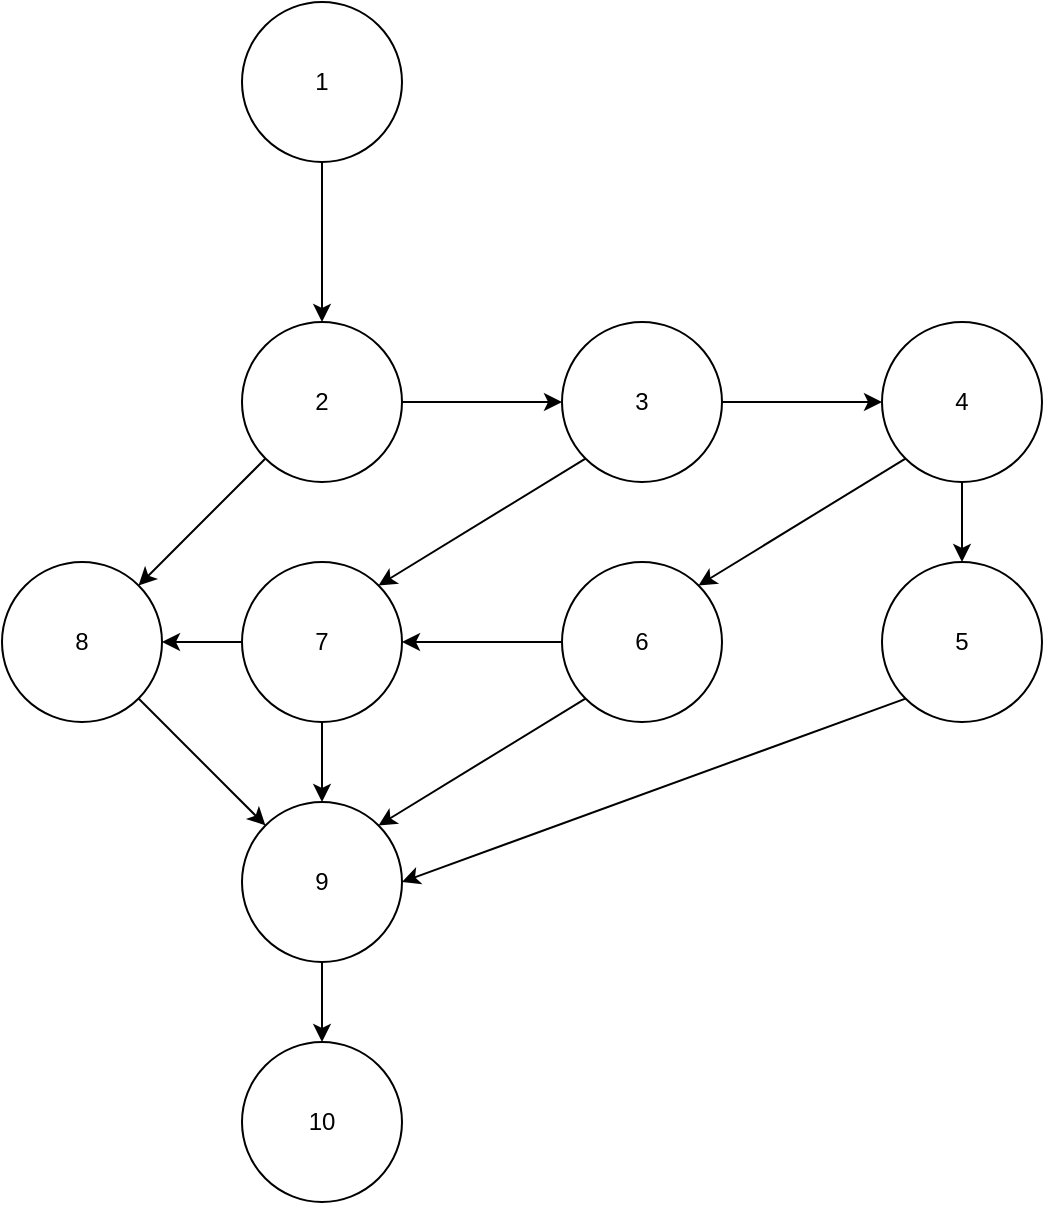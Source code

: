 <mxfile version="26.2.4">
  <diagram name="第 1 页" id="wGF2xLPZLpaMPtjzQxkS">
    <mxGraphModel dx="1044" dy="881" grid="1" gridSize="10" guides="1" tooltips="1" connect="1" arrows="1" fold="1" page="1" pageScale="1" pageWidth="827" pageHeight="1169" math="0" shadow="0">
      <root>
        <mxCell id="0" />
        <mxCell id="1" parent="0" />
        <mxCell id="42X3hDEc5ZLvo6Z6F42K-3" value="" style="edgeStyle=orthogonalEdgeStyle;rounded=0;orthogonalLoop=1;jettySize=auto;html=1;" edge="1" parent="1" source="42X3hDEc5ZLvo6Z6F42K-1" target="42X3hDEc5ZLvo6Z6F42K-2">
          <mxGeometry relative="1" as="geometry" />
        </mxCell>
        <mxCell id="42X3hDEc5ZLvo6Z6F42K-1" value="1" style="ellipse;whiteSpace=wrap;html=1;aspect=fixed;" vertex="1" parent="1">
          <mxGeometry x="320" y="120" width="80" height="80" as="geometry" />
        </mxCell>
        <mxCell id="42X3hDEc5ZLvo6Z6F42K-5" value="" style="edgeStyle=orthogonalEdgeStyle;rounded=0;orthogonalLoop=1;jettySize=auto;html=1;" edge="1" parent="1" source="42X3hDEc5ZLvo6Z6F42K-2" target="42X3hDEc5ZLvo6Z6F42K-4">
          <mxGeometry relative="1" as="geometry" />
        </mxCell>
        <mxCell id="42X3hDEc5ZLvo6Z6F42K-2" value="2" style="ellipse;whiteSpace=wrap;html=1;aspect=fixed;" vertex="1" parent="1">
          <mxGeometry x="320" y="280" width="80" height="80" as="geometry" />
        </mxCell>
        <mxCell id="42X3hDEc5ZLvo6Z6F42K-7" value="" style="edgeStyle=orthogonalEdgeStyle;rounded=0;orthogonalLoop=1;jettySize=auto;html=1;" edge="1" parent="1" source="42X3hDEc5ZLvo6Z6F42K-4" target="42X3hDEc5ZLvo6Z6F42K-6">
          <mxGeometry relative="1" as="geometry" />
        </mxCell>
        <mxCell id="42X3hDEc5ZLvo6Z6F42K-4" value="3" style="ellipse;whiteSpace=wrap;html=1;aspect=fixed;" vertex="1" parent="1">
          <mxGeometry x="480" y="280" width="80" height="80" as="geometry" />
        </mxCell>
        <mxCell id="42X3hDEc5ZLvo6Z6F42K-9" value="" style="edgeStyle=orthogonalEdgeStyle;rounded=0;orthogonalLoop=1;jettySize=auto;html=1;" edge="1" parent="1" source="42X3hDEc5ZLvo6Z6F42K-6" target="42X3hDEc5ZLvo6Z6F42K-8">
          <mxGeometry relative="1" as="geometry" />
        </mxCell>
        <mxCell id="42X3hDEc5ZLvo6Z6F42K-6" value="4" style="ellipse;whiteSpace=wrap;html=1;aspect=fixed;" vertex="1" parent="1">
          <mxGeometry x="640" y="280" width="80" height="80" as="geometry" />
        </mxCell>
        <mxCell id="42X3hDEc5ZLvo6Z6F42K-8" value="5" style="ellipse;whiteSpace=wrap;html=1;aspect=fixed;" vertex="1" parent="1">
          <mxGeometry x="640" y="400" width="80" height="80" as="geometry" />
        </mxCell>
        <mxCell id="42X3hDEc5ZLvo6Z6F42K-22" value="" style="edgeStyle=orthogonalEdgeStyle;rounded=0;orthogonalLoop=1;jettySize=auto;html=1;" edge="1" parent="1" source="42X3hDEc5ZLvo6Z6F42K-10" target="42X3hDEc5ZLvo6Z6F42K-16">
          <mxGeometry relative="1" as="geometry" />
        </mxCell>
        <mxCell id="42X3hDEc5ZLvo6Z6F42K-10" value="6" style="ellipse;whiteSpace=wrap;html=1;aspect=fixed;direction=south;" vertex="1" parent="1">
          <mxGeometry x="480" y="400" width="80" height="80" as="geometry" />
        </mxCell>
        <mxCell id="42X3hDEc5ZLvo6Z6F42K-15" value="" style="endArrow=classic;html=1;rounded=0;entryX=0;entryY=0;entryDx=0;entryDy=0;exitX=0;exitY=1;exitDx=0;exitDy=0;" edge="1" parent="1" source="42X3hDEc5ZLvo6Z6F42K-6" target="42X3hDEc5ZLvo6Z6F42K-10">
          <mxGeometry width="50" height="50" relative="1" as="geometry">
            <mxPoint x="390" y="480" as="sourcePoint" />
            <mxPoint x="440" y="430" as="targetPoint" />
          </mxGeometry>
        </mxCell>
        <mxCell id="42X3hDEc5ZLvo6Z6F42K-21" value="" style="edgeStyle=orthogonalEdgeStyle;rounded=0;orthogonalLoop=1;jettySize=auto;html=1;" edge="1" parent="1" source="42X3hDEc5ZLvo6Z6F42K-16" target="42X3hDEc5ZLvo6Z6F42K-18">
          <mxGeometry relative="1" as="geometry" />
        </mxCell>
        <mxCell id="42X3hDEc5ZLvo6Z6F42K-23" value="" style="edgeStyle=orthogonalEdgeStyle;rounded=0;orthogonalLoop=1;jettySize=auto;html=1;" edge="1" parent="1" source="42X3hDEc5ZLvo6Z6F42K-16" target="42X3hDEc5ZLvo6Z6F42K-17">
          <mxGeometry relative="1" as="geometry" />
        </mxCell>
        <mxCell id="42X3hDEc5ZLvo6Z6F42K-16" value="7" style="ellipse;whiteSpace=wrap;html=1;aspect=fixed;" vertex="1" parent="1">
          <mxGeometry x="320" y="400" width="80" height="80" as="geometry" />
        </mxCell>
        <mxCell id="42X3hDEc5ZLvo6Z6F42K-17" value="8" style="ellipse;whiteSpace=wrap;html=1;aspect=fixed;" vertex="1" parent="1">
          <mxGeometry x="200" y="400" width="80" height="80" as="geometry" />
        </mxCell>
        <mxCell id="42X3hDEc5ZLvo6Z6F42K-20" value="" style="edgeStyle=orthogonalEdgeStyle;rounded=0;orthogonalLoop=1;jettySize=auto;html=1;" edge="1" parent="1" source="42X3hDEc5ZLvo6Z6F42K-18" target="42X3hDEc5ZLvo6Z6F42K-19">
          <mxGeometry relative="1" as="geometry" />
        </mxCell>
        <mxCell id="42X3hDEc5ZLvo6Z6F42K-18" value="9" style="ellipse;whiteSpace=wrap;html=1;aspect=fixed;" vertex="1" parent="1">
          <mxGeometry x="320" y="520" width="80" height="80" as="geometry" />
        </mxCell>
        <mxCell id="42X3hDEc5ZLvo6Z6F42K-19" value="10" style="ellipse;whiteSpace=wrap;html=1;aspect=fixed;" vertex="1" parent="1">
          <mxGeometry x="320" y="640" width="80" height="80" as="geometry" />
        </mxCell>
        <mxCell id="42X3hDEc5ZLvo6Z6F42K-25" value="" style="endArrow=classic;html=1;rounded=0;" edge="1" parent="1" source="42X3hDEc5ZLvo6Z6F42K-2" target="42X3hDEc5ZLvo6Z6F42K-17">
          <mxGeometry width="50" height="50" relative="1" as="geometry">
            <mxPoint x="230" y="410" as="sourcePoint" />
            <mxPoint x="280" y="360" as="targetPoint" />
          </mxGeometry>
        </mxCell>
        <mxCell id="42X3hDEc5ZLvo6Z6F42K-26" value="" style="endArrow=classic;html=1;rounded=0;exitX=0;exitY=1;exitDx=0;exitDy=0;entryX=1;entryY=0;entryDx=0;entryDy=0;" edge="1" parent="1" source="42X3hDEc5ZLvo6Z6F42K-4" target="42X3hDEc5ZLvo6Z6F42K-16">
          <mxGeometry width="50" height="50" relative="1" as="geometry">
            <mxPoint x="390" y="420" as="sourcePoint" />
            <mxPoint x="420" y="360" as="targetPoint" />
          </mxGeometry>
        </mxCell>
        <mxCell id="42X3hDEc5ZLvo6Z6F42K-27" value="" style="endArrow=classic;html=1;rounded=0;exitX=1;exitY=1;exitDx=0;exitDy=0;entryX=0;entryY=0;entryDx=0;entryDy=0;" edge="1" parent="1" source="42X3hDEc5ZLvo6Z6F42K-17" target="42X3hDEc5ZLvo6Z6F42K-18">
          <mxGeometry width="50" height="50" relative="1" as="geometry">
            <mxPoint x="300" y="480" as="sourcePoint" />
            <mxPoint x="350" y="430" as="targetPoint" />
          </mxGeometry>
        </mxCell>
        <mxCell id="42X3hDEc5ZLvo6Z6F42K-28" value="" style="endArrow=classic;html=1;rounded=0;entryX=1;entryY=0;entryDx=0;entryDy=0;exitX=1;exitY=1;exitDx=0;exitDy=0;" edge="1" parent="1" source="42X3hDEc5ZLvo6Z6F42K-10" target="42X3hDEc5ZLvo6Z6F42K-18">
          <mxGeometry width="50" height="50" relative="1" as="geometry">
            <mxPoint x="430" y="550" as="sourcePoint" />
            <mxPoint x="480" y="500" as="targetPoint" />
          </mxGeometry>
        </mxCell>
        <mxCell id="42X3hDEc5ZLvo6Z6F42K-31" value="" style="endArrow=classic;html=1;rounded=0;entryX=1;entryY=0.5;entryDx=0;entryDy=0;exitX=0;exitY=1;exitDx=0;exitDy=0;" edge="1" parent="1" source="42X3hDEc5ZLvo6Z6F42K-8" target="42X3hDEc5ZLvo6Z6F42K-18">
          <mxGeometry width="50" height="50" relative="1" as="geometry">
            <mxPoint x="300" y="480" as="sourcePoint" />
            <mxPoint x="350" y="430" as="targetPoint" />
          </mxGeometry>
        </mxCell>
      </root>
    </mxGraphModel>
  </diagram>
</mxfile>

